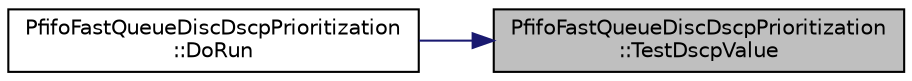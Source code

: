 digraph "PfifoFastQueueDiscDscpPrioritization::TestDscpValue"
{
 // LATEX_PDF_SIZE
  edge [fontname="Helvetica",fontsize="10",labelfontname="Helvetica",labelfontsize="10"];
  node [fontname="Helvetica",fontsize="10",shape=record];
  rankdir="RL";
  Node1 [label="PfifoFastQueueDiscDscpPrioritization\l::TestDscpValue",height=0.2,width=0.4,color="black", fillcolor="grey75", style="filled", fontcolor="black",tooltip=" "];
  Node1 -> Node2 [dir="back",color="midnightblue",fontsize="10",style="solid",fontname="Helvetica"];
  Node2 [label="PfifoFastQueueDiscDscpPrioritization\l::DoRun",height=0.2,width=0.4,color="black", fillcolor="white", style="filled",URL="$class_pfifo_fast_queue_disc_dscp_prioritization.html#a5ed7e1adc3f38e252cd274954e4806ca",tooltip="Implementation to actually run this TestCase."];
}
